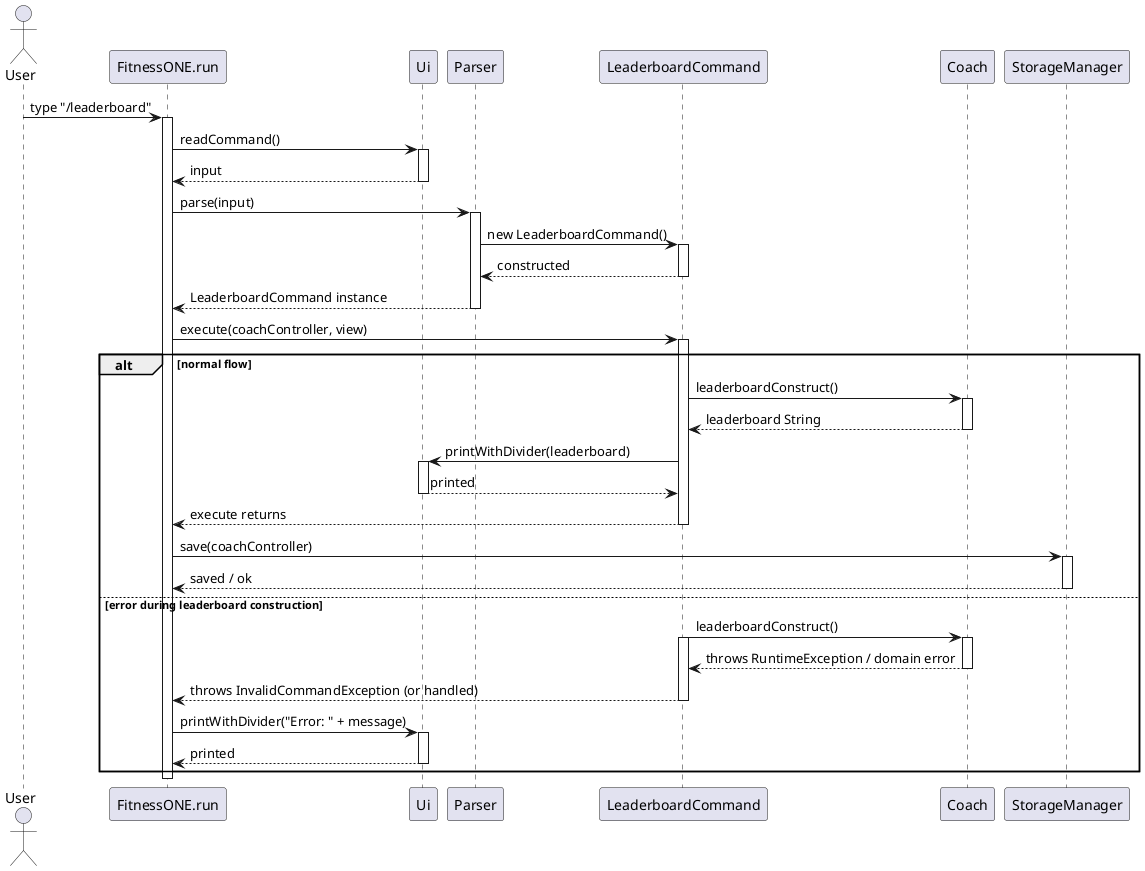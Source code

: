 @startuml
actor User
participant FitnessONE as "FitnessONE.run"
participant Ui as "Ui"
participant Parser as "Parser"
participant LeaderboardCmd as "LeaderboardCommand"
participant Coach as "Coach"
participant Storage as "StorageManager"

User -> FitnessONE : type "/leaderboard"
activate FitnessONE

FitnessONE -> Ui : readCommand()
activate Ui
Ui --> FitnessONE : input
deactivate Ui

FitnessONE -> Parser : parse(input)
activate Parser
' Parser constructs the command so the command's activation bar is attached to its header
Parser -> LeaderboardCmd ++ : new LeaderboardCommand()
LeaderboardCmd --> Parser -- : constructed
Parser --> FitnessONE : LeaderboardCommand instance
deactivate Parser

FitnessONE -> LeaderboardCmd : execute(coachController, view)
activate LeaderboardCmd

alt normal flow
    LeaderboardCmd -> Coach : leaderboardConstruct()
    activate Coach
    Coach --> LeaderboardCmd : leaderboard String
    deactivate Coach

    LeaderboardCmd -> Ui : printWithDivider(leaderboard)
    activate Ui
    Ui --> LeaderboardCmd : printed
    deactivate Ui

    LeaderboardCmd --> FitnessONE : execute returns
    deactivate LeaderboardCmd

    FitnessONE -> Storage : save(coachController)
    activate Storage
    Storage --> FitnessONE : saved / ok
    deactivate Storage
else error during leaderboard construction
    LeaderboardCmd -> Coach : leaderboardConstruct()
    activate LeaderboardCmd
    activate Coach
    Coach --> LeaderboardCmd : throws RuntimeException / domain error
    deactivate Coach

    LeaderboardCmd --> FitnessONE : throws InvalidCommandException (or handled)
    deactivate LeaderboardCmd

    FitnessONE -> Ui : printWithDivider("Error: " + message)
    activate Ui
    Ui --> FitnessONE : printed
    deactivate Ui
end

deactivate FitnessONE
@enduml
